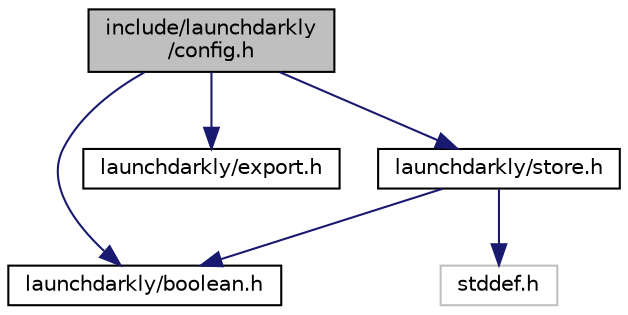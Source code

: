 digraph "include/launchdarkly/config.h"
{
  edge [fontname="Helvetica",fontsize="10",labelfontname="Helvetica",labelfontsize="10"];
  node [fontname="Helvetica",fontsize="10",shape=record];
  Node0 [label="include/launchdarkly\l/config.h",height=0.2,width=0.4,color="black", fillcolor="grey75", style="filled", fontcolor="black"];
  Node0 -> Node1 [color="midnightblue",fontsize="10",style="solid",fontname="Helvetica"];
  Node1 [label="launchdarkly/boolean.h",height=0.2,width=0.4,color="black", fillcolor="white", style="filled",URL="$boolean_8h.html",tooltip="A custom c89 boolean type. "];
  Node0 -> Node2 [color="midnightblue",fontsize="10",style="solid",fontname="Helvetica"];
  Node2 [label="launchdarkly/export.h",height=0.2,width=0.4,color="black", fillcolor="white", style="filled",URL="$export_8h.html",tooltip="Public. Configuration of exported symbols. "];
  Node0 -> Node3 [color="midnightblue",fontsize="10",style="solid",fontname="Helvetica"];
  Node3 [label="launchdarkly/store.h",height=0.2,width=0.4,color="black", fillcolor="white", style="filled",URL="$store_8h.html",tooltip="Public API for Store implementations. "];
  Node3 -> Node4 [color="midnightblue",fontsize="10",style="solid",fontname="Helvetica"];
  Node4 [label="stddef.h",height=0.2,width=0.4,color="grey75", fillcolor="white", style="filled"];
  Node3 -> Node1 [color="midnightblue",fontsize="10",style="solid",fontname="Helvetica"];
}
